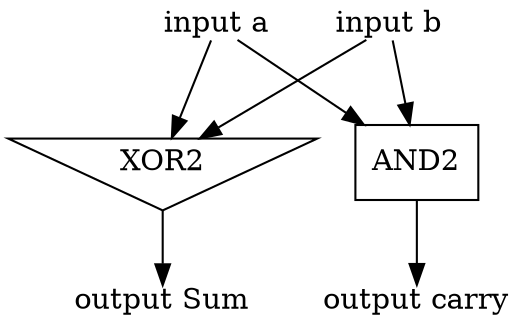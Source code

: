 digraph G {

a [shape = plain, label = "input a"];
b [shape = plain, label = "input b"];
XOR2 [shape = invtriangle , label = "XOR2"];
s [shape = plain, label = "output Sum"];
a -> XOR2;
b -> XOR2;
XOR2 -> s;

a [shape = plain, label = "input a"];
b [shape = plain, label = "input b"];
AND2 [shape = box , label = "AND2"];
c [shape = plain, label = "output carry"];
a -> AND2;
b -> AND2;
AND2 -> c;

}